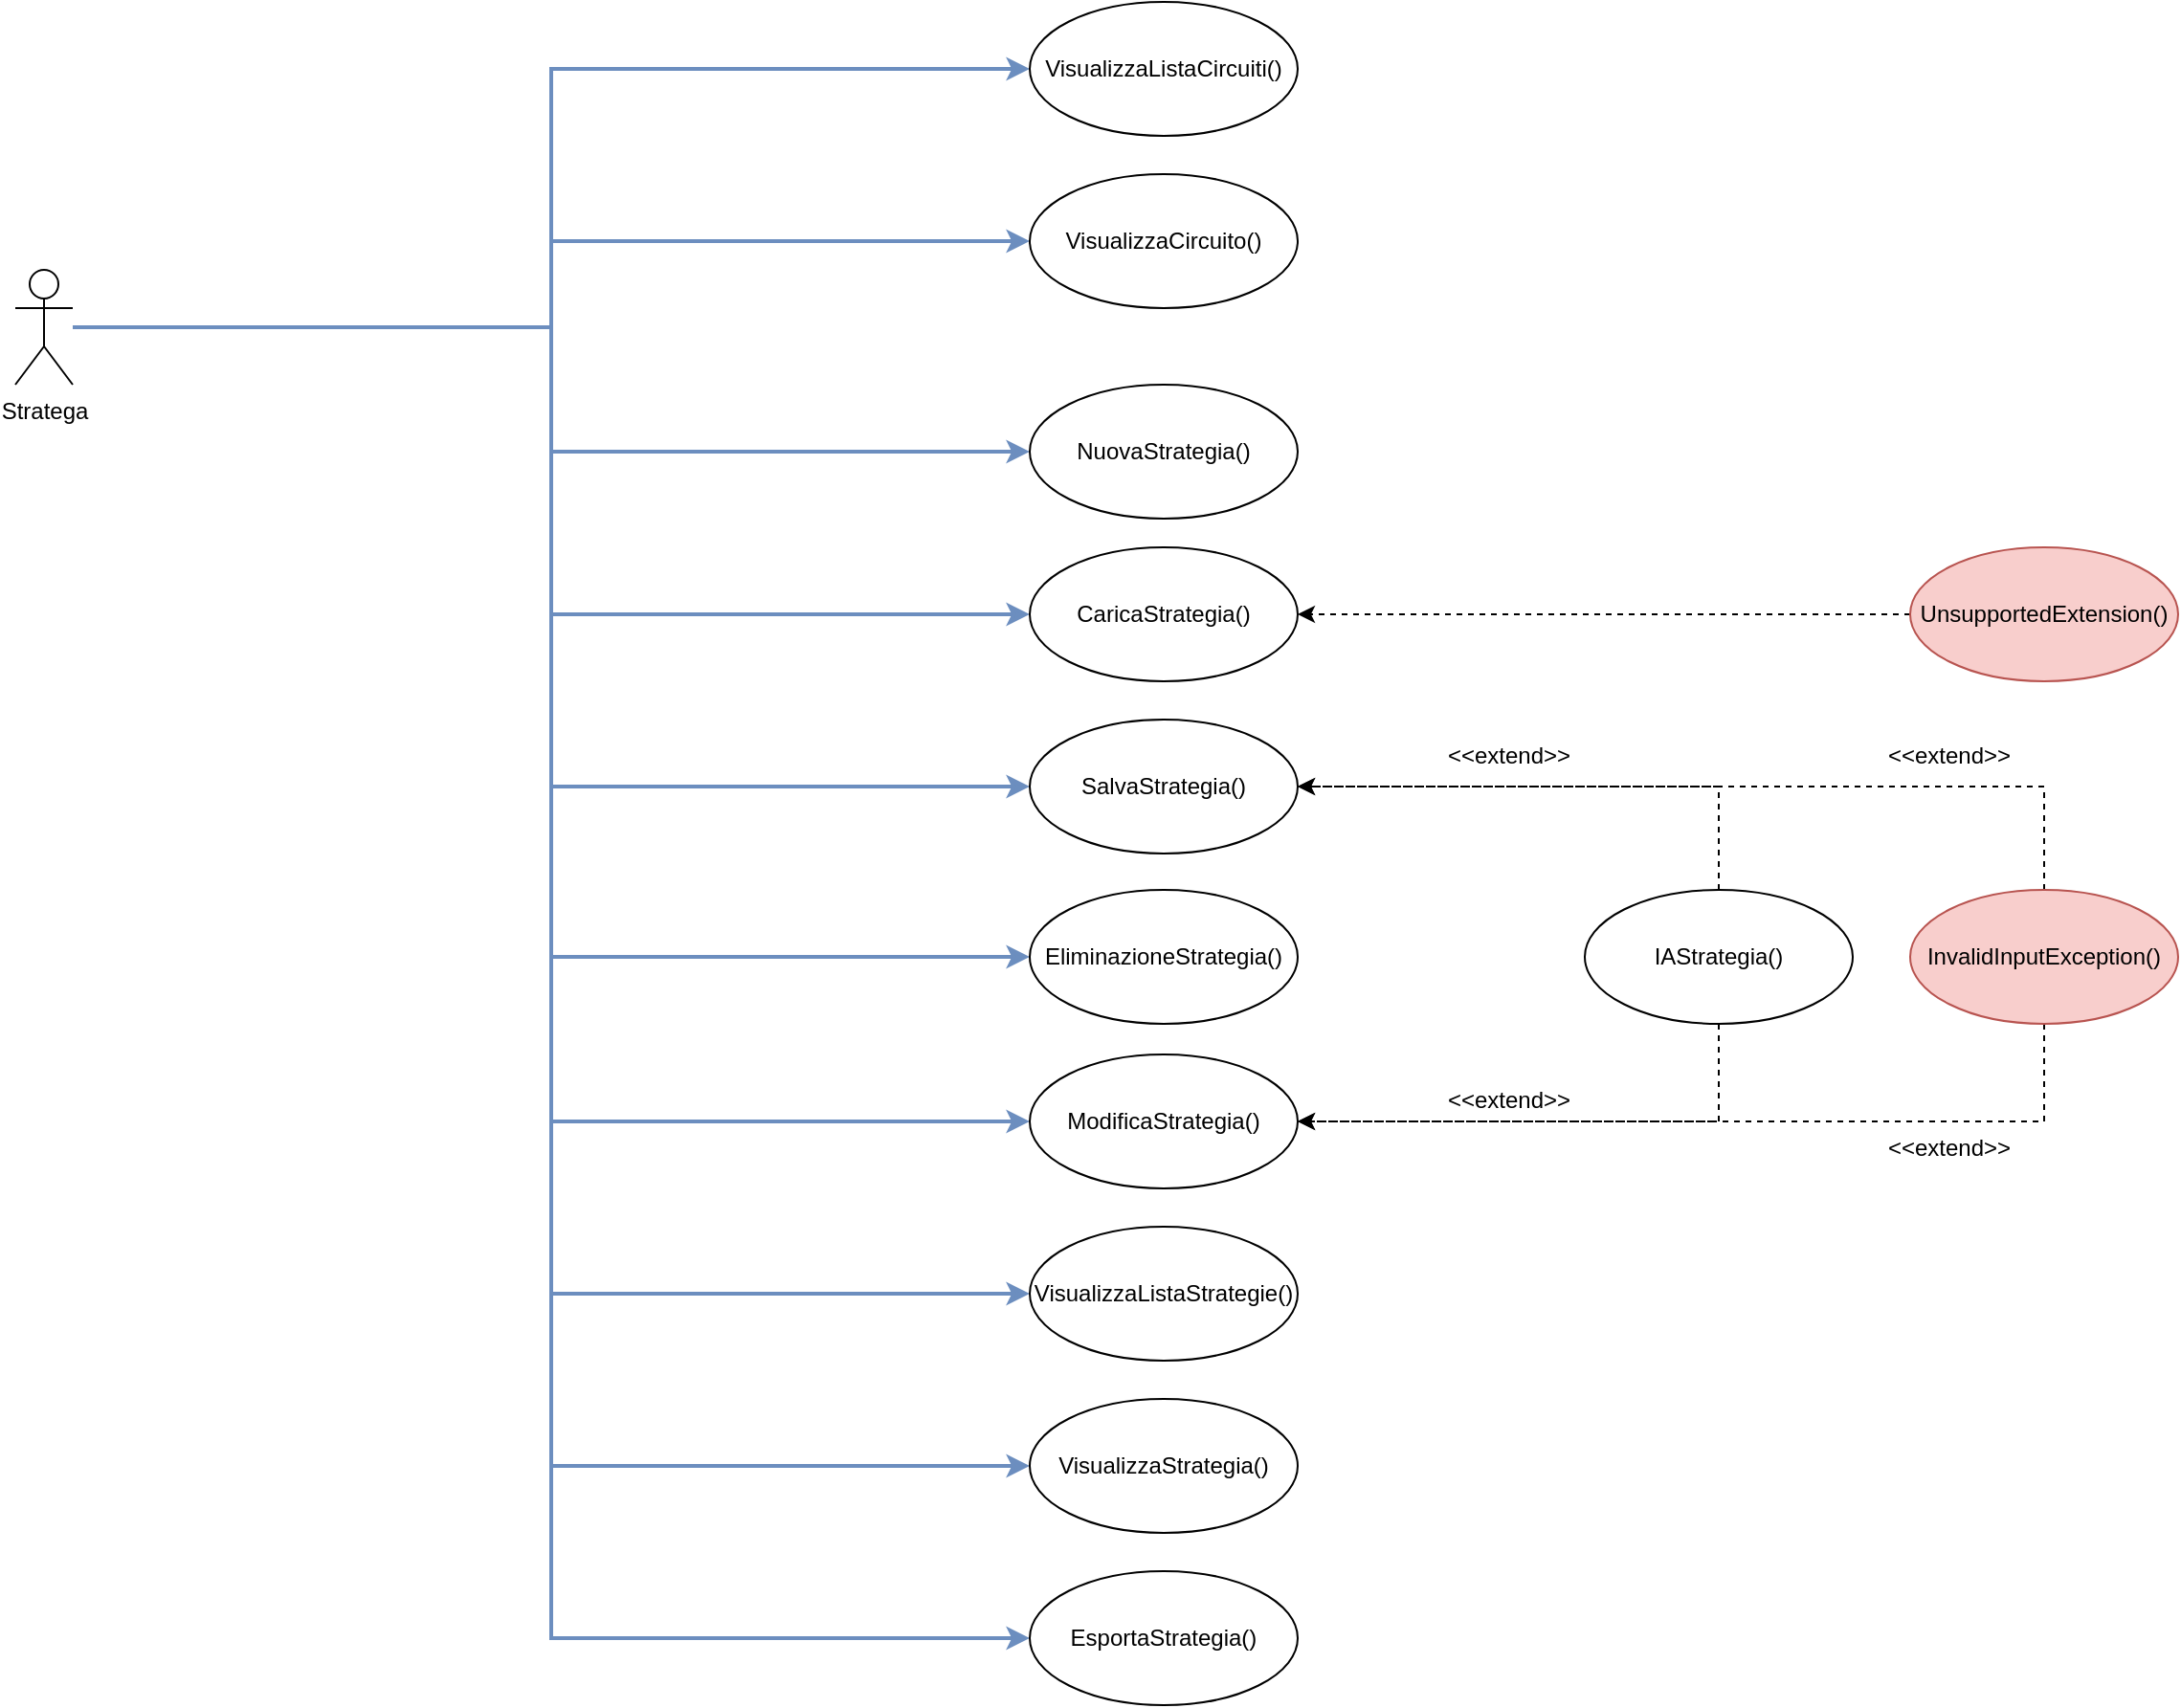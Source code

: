<mxfile version="14.3.0" type="device"><diagram id="dPO9XGwFhruU_7w5376Q" name="Page-1"><mxGraphModel dx="4067" dy="1335" grid="1" gridSize="10" guides="1" tooltips="1" connect="1" arrows="1" fold="1" page="1" pageScale="1" pageWidth="827" pageHeight="1169" math="0" shadow="0"><root><mxCell id="0"/><mxCell id="1" parent="0"/><mxCell id="auRKfQMIzkvo-zUJxc37-156" style="edgeStyle=orthogonalEdgeStyle;rounded=0;orthogonalLoop=1;jettySize=auto;html=1;dashed=1;" edge="1" parent="1" source="auRKfQMIzkvo-zUJxc37-157" target="auRKfQMIzkvo-zUJxc37-175"><mxGeometry relative="1" as="geometry"><mxPoint x="40" y="-208.5" as="targetPoint"/></mxGeometry></mxCell><mxCell id="auRKfQMIzkvo-zUJxc37-157" value="UnsupportedExtension()" style="ellipse;whiteSpace=wrap;html=1;fillColor=#f8cecc;strokeColor=#b85450;" vertex="1" parent="1"><mxGeometry x="150" y="585" width="140" height="70" as="geometry"/></mxCell><mxCell id="auRKfQMIzkvo-zUJxc37-158" style="edgeStyle=orthogonalEdgeStyle;rounded=0;orthogonalLoop=1;jettySize=auto;html=1;dashed=1;" edge="1" parent="1" source="auRKfQMIzkvo-zUJxc37-160" target="auRKfQMIzkvo-zUJxc37-174"><mxGeometry relative="1" as="geometry"><Array as="points"><mxPoint x="220" y="710"/></Array></mxGeometry></mxCell><mxCell id="auRKfQMIzkvo-zUJxc37-159" style="edgeStyle=orthogonalEdgeStyle;rounded=0;orthogonalLoop=1;jettySize=auto;html=1;dashed=1;" edge="1" parent="1" source="auRKfQMIzkvo-zUJxc37-160" target="auRKfQMIzkvo-zUJxc37-185"><mxGeometry relative="1" as="geometry"><Array as="points"><mxPoint x="220" y="885"/></Array></mxGeometry></mxCell><mxCell id="auRKfQMIzkvo-zUJxc37-160" value="InvalidInputException()" style="ellipse;whiteSpace=wrap;html=1;fillColor=#f8cecc;strokeColor=#b85450;" vertex="1" parent="1"><mxGeometry x="150" y="764" width="140" height="70" as="geometry"/></mxCell><mxCell id="auRKfQMIzkvo-zUJxc37-161" style="edgeStyle=orthogonalEdgeStyle;rounded=0;orthogonalLoop=1;jettySize=auto;html=1;entryX=0;entryY=0.5;entryDx=0;entryDy=0;strokeWidth=2;fillColor=#dae8fc;strokeColor=#6C8EBF;" edge="1" parent="1" source="auRKfQMIzkvo-zUJxc37-171" target="auRKfQMIzkvo-zUJxc37-173"><mxGeometry relative="1" as="geometry"/></mxCell><mxCell id="auRKfQMIzkvo-zUJxc37-162" style="edgeStyle=orthogonalEdgeStyle;rounded=0;orthogonalLoop=1;jettySize=auto;html=1;entryX=0;entryY=0.5;entryDx=0;entryDy=0;strokeColor=#6C8EBF;strokeWidth=2;" edge="1" parent="1" source="auRKfQMIzkvo-zUJxc37-171" target="auRKfQMIzkvo-zUJxc37-175"><mxGeometry relative="1" as="geometry"/></mxCell><mxCell id="auRKfQMIzkvo-zUJxc37-163" style="edgeStyle=orthogonalEdgeStyle;rounded=0;orthogonalLoop=1;jettySize=auto;html=1;entryX=0;entryY=0.5;entryDx=0;entryDy=0;strokeColor=#6C8EBF;strokeWidth=2;" edge="1" parent="1" source="auRKfQMIzkvo-zUJxc37-171" target="auRKfQMIzkvo-zUJxc37-174"><mxGeometry relative="1" as="geometry"/></mxCell><mxCell id="auRKfQMIzkvo-zUJxc37-164" style="edgeStyle=orthogonalEdgeStyle;rounded=0;orthogonalLoop=1;jettySize=auto;html=1;entryX=0;entryY=0.5;entryDx=0;entryDy=0;strokeWidth=2;strokeColor=#6C8EBF;" edge="1" parent="1" source="auRKfQMIzkvo-zUJxc37-171" target="auRKfQMIzkvo-zUJxc37-179"><mxGeometry relative="1" as="geometry"/></mxCell><mxCell id="auRKfQMIzkvo-zUJxc37-165" style="edgeStyle=orthogonalEdgeStyle;rounded=0;orthogonalLoop=1;jettySize=auto;html=1;entryX=0;entryY=0.5;entryDx=0;entryDy=0;strokeWidth=2;strokeColor=#6C8EBF;" edge="1" parent="1" source="auRKfQMIzkvo-zUJxc37-171" target="auRKfQMIzkvo-zUJxc37-176"><mxGeometry relative="1" as="geometry"/></mxCell><mxCell id="auRKfQMIzkvo-zUJxc37-166" style="edgeStyle=orthogonalEdgeStyle;rounded=0;orthogonalLoop=1;jettySize=auto;html=1;entryX=0;entryY=0.5;entryDx=0;entryDy=0;strokeColor=#6C8EBF;strokeWidth=2;" edge="1" parent="1" source="auRKfQMIzkvo-zUJxc37-171" target="auRKfQMIzkvo-zUJxc37-172"><mxGeometry relative="1" as="geometry"/></mxCell><mxCell id="auRKfQMIzkvo-zUJxc37-167" style="edgeStyle=orthogonalEdgeStyle;rounded=0;orthogonalLoop=1;jettySize=auto;html=1;strokeColor=#6C8EBF;strokeWidth=2;" edge="1" parent="1" source="auRKfQMIzkvo-zUJxc37-171" target="auRKfQMIzkvo-zUJxc37-184"><mxGeometry relative="1" as="geometry"><Array as="points"><mxPoint x="-560" y="470"/><mxPoint x="-560" y="425"/></Array><mxPoint x="-180" y="410" as="targetPoint"/></mxGeometry></mxCell><mxCell id="auRKfQMIzkvo-zUJxc37-168" style="edgeStyle=orthogonalEdgeStyle;rounded=0;orthogonalLoop=1;jettySize=auto;html=1;strokeColor=#6C8EBF;strokeWidth=2;" edge="1" parent="1" source="auRKfQMIzkvo-zUJxc37-171" target="auRKfQMIzkvo-zUJxc37-180"><mxGeometry relative="1" as="geometry"><Array as="points"><mxPoint x="-560" y="470"/><mxPoint x="-560" y="335"/></Array></mxGeometry></mxCell><mxCell id="auRKfQMIzkvo-zUJxc37-169" style="edgeStyle=orthogonalEdgeStyle;rounded=0;orthogonalLoop=1;jettySize=auto;html=1;strokeWidth=2;strokeColor=#6C8EBF;" edge="1" parent="1" source="auRKfQMIzkvo-zUJxc37-171" target="auRKfQMIzkvo-zUJxc37-186"><mxGeometry relative="1" as="geometry"><Array as="points"><mxPoint x="-560" y="470"/><mxPoint x="-560" y="799"/></Array></mxGeometry></mxCell><mxCell id="auRKfQMIzkvo-zUJxc37-170" style="edgeStyle=orthogonalEdgeStyle;rounded=0;orthogonalLoop=1;jettySize=auto;html=1;strokeWidth=2;strokeColor=#6C8EBF;" edge="1" parent="1" source="auRKfQMIzkvo-zUJxc37-171" target="auRKfQMIzkvo-zUJxc37-185"><mxGeometry relative="1" as="geometry"><Array as="points"><mxPoint x="-560" y="470"/><mxPoint x="-560" y="885"/></Array></mxGeometry></mxCell><mxCell id="auRKfQMIzkvo-zUJxc37-171" value="Stratega" style="shape=umlActor;verticalLabelPosition=bottom;verticalAlign=top;html=1;" vertex="1" parent="1"><mxGeometry x="-840" y="440" width="30" height="60" as="geometry"/></mxCell><mxCell id="auRKfQMIzkvo-zUJxc37-172" value="EsportaStrategia()" style="ellipse;whiteSpace=wrap;html=1;" vertex="1" parent="1"><mxGeometry x="-310" y="1120" width="140" height="70" as="geometry"/></mxCell><mxCell id="auRKfQMIzkvo-zUJxc37-173" value="NuovaStrategia()" style="ellipse;whiteSpace=wrap;html=1;" vertex="1" parent="1"><mxGeometry x="-310" y="500" width="140" height="70" as="geometry"/></mxCell><mxCell id="auRKfQMIzkvo-zUJxc37-174" value="SalvaStrategia()" style="ellipse;whiteSpace=wrap;html=1;" vertex="1" parent="1"><mxGeometry x="-310" y="675" width="140" height="70" as="geometry"/></mxCell><mxCell id="auRKfQMIzkvo-zUJxc37-175" value="CaricaStrategia()" style="ellipse;whiteSpace=wrap;html=1;" vertex="1" parent="1"><mxGeometry x="-310" y="585" width="140" height="70" as="geometry"/></mxCell><mxCell id="auRKfQMIzkvo-zUJxc37-176" value="VisualizzaStrategia()" style="ellipse;whiteSpace=wrap;html=1;" vertex="1" parent="1"><mxGeometry x="-310" y="1030" width="140" height="70" as="geometry"/></mxCell><mxCell id="auRKfQMIzkvo-zUJxc37-177" value="&amp;lt;&amp;lt;extend&amp;gt;&amp;gt;" style="text;html=1;align=center;" vertex="1" parent="1"><mxGeometry x="70" y="885" width="200" height="25" as="geometry"/></mxCell><mxCell id="auRKfQMIzkvo-zUJxc37-178" value="&amp;lt;&amp;lt;extend&amp;gt;&amp;gt;" style="text;html=1;align=center;" vertex="1" parent="1"><mxGeometry x="70" y="680" width="200" height="25" as="geometry"/></mxCell><mxCell id="auRKfQMIzkvo-zUJxc37-179" value="VisualizzaListaStrategie()" style="ellipse;whiteSpace=wrap;html=1;" vertex="1" parent="1"><mxGeometry x="-310" y="940" width="140" height="70" as="geometry"/></mxCell><mxCell id="auRKfQMIzkvo-zUJxc37-180" value="VisualizzaListaCircuiti()" style="ellipse;whiteSpace=wrap;html=1;" vertex="1" parent="1"><mxGeometry x="-310" y="300" width="140" height="70" as="geometry"/></mxCell><mxCell id="auRKfQMIzkvo-zUJxc37-181" style="edgeStyle=orthogonalEdgeStyle;rounded=0;orthogonalLoop=1;jettySize=auto;html=1;dashed=1;" edge="1" parent="1" source="auRKfQMIzkvo-zUJxc37-183" target="auRKfQMIzkvo-zUJxc37-174"><mxGeometry relative="1" as="geometry"><Array as="points"><mxPoint x="50" y="710"/></Array></mxGeometry></mxCell><mxCell id="auRKfQMIzkvo-zUJxc37-182" style="edgeStyle=orthogonalEdgeStyle;rounded=0;orthogonalLoop=1;jettySize=auto;html=1;dashed=1;" edge="1" parent="1" source="auRKfQMIzkvo-zUJxc37-183" target="auRKfQMIzkvo-zUJxc37-185"><mxGeometry relative="1" as="geometry"><Array as="points"><mxPoint x="50" y="885"/></Array></mxGeometry></mxCell><mxCell id="auRKfQMIzkvo-zUJxc37-183" value="IAStrategia()" style="ellipse;whiteSpace=wrap;html=1;" vertex="1" parent="1"><mxGeometry x="-20" y="764" width="140" height="70" as="geometry"/></mxCell><mxCell id="auRKfQMIzkvo-zUJxc37-184" value="VisualizzaCircuito()" style="ellipse;whiteSpace=wrap;html=1;" vertex="1" parent="1"><mxGeometry x="-310" y="390" width="140" height="70" as="geometry"/></mxCell><mxCell id="auRKfQMIzkvo-zUJxc37-185" value="ModificaStrategia()" style="ellipse;whiteSpace=wrap;html=1;" vertex="1" parent="1"><mxGeometry x="-310" y="850" width="140" height="70" as="geometry"/></mxCell><mxCell id="auRKfQMIzkvo-zUJxc37-186" value="EliminazioneStrategia()" style="ellipse;whiteSpace=wrap;html=1;" vertex="1" parent="1"><mxGeometry x="-310" y="764" width="140" height="70" as="geometry"/></mxCell><mxCell id="auRKfQMIzkvo-zUJxc37-187" value="&amp;lt;&amp;lt;extend&amp;gt;&amp;gt;" style="text;html=1;align=center;" vertex="1" parent="1"><mxGeometry x="-160" y="860" width="200" height="25" as="geometry"/></mxCell><mxCell id="auRKfQMIzkvo-zUJxc37-188" value="&amp;lt;&amp;lt;extend&amp;gt;&amp;gt;" style="text;html=1;align=center;" vertex="1" parent="1"><mxGeometry x="-160" y="680" width="200" height="25" as="geometry"/></mxCell></root></mxGraphModel></diagram></mxfile>